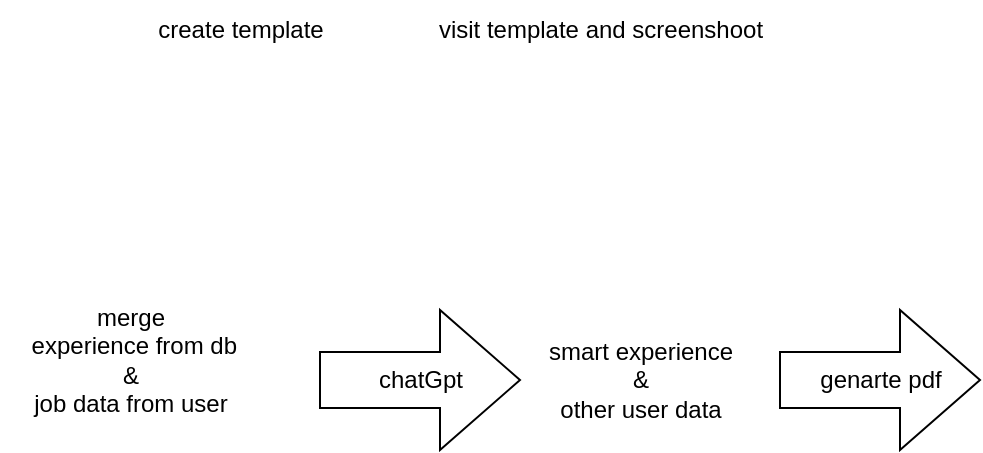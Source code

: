 <mxfile>
    <diagram id="zrrja0V_SOLwY5r8Osbb" name="Page-1">
        <mxGraphModel dx="521" dy="419" grid="1" gridSize="10" guides="1" tooltips="1" connect="1" arrows="1" fold="1" page="1" pageScale="1" pageWidth="850" pageHeight="1100" math="0" shadow="0">
            <root>
                <mxCell id="0"/>
                <mxCell id="1" parent="0"/>
                <mxCell id="6" value="merge&lt;br&gt;&amp;nbsp;experience from db&lt;br&gt;&amp;amp;&lt;br&gt;job data from user" style="text;html=1;align=center;verticalAlign=middle;resizable=0;points=[];autosize=1;strokeColor=none;fillColor=none;" vertex="1" parent="1">
                    <mxGeometry x="80" y="210" width="130" height="70" as="geometry"/>
                </mxCell>
                <mxCell id="8" value="smart experience&lt;br&gt;&amp;amp;&lt;br&gt;other user data" style="text;html=1;align=center;verticalAlign=middle;resizable=0;points=[];autosize=1;strokeColor=none;fillColor=none;" vertex="1" parent="1">
                    <mxGeometry x="340" y="225" width="120" height="60" as="geometry"/>
                </mxCell>
                <mxCell id="10" value="chatGpt" style="html=1;shadow=0;dashed=0;align=center;verticalAlign=middle;shape=mxgraph.arrows2.arrow;dy=0.6;dx=40;notch=0;" vertex="1" parent="1">
                    <mxGeometry x="240" y="220" width="100" height="70" as="geometry"/>
                </mxCell>
                <mxCell id="12" value="genarte pdf" style="html=1;shadow=0;dashed=0;align=center;verticalAlign=middle;shape=mxgraph.arrows2.arrow;dy=0.6;dx=40;notch=0;" vertex="1" parent="1">
                    <mxGeometry x="470" y="220" width="100" height="70" as="geometry"/>
                </mxCell>
                <mxCell id="14" value="create template" style="text;html=1;align=center;verticalAlign=middle;resizable=0;points=[];autosize=1;strokeColor=none;fillColor=none;" vertex="1" parent="1">
                    <mxGeometry x="145" y="65" width="110" height="30" as="geometry"/>
                </mxCell>
                <mxCell id="15" value="visit template and screenshoot" style="text;html=1;align=center;verticalAlign=middle;resizable=0;points=[];autosize=1;strokeColor=none;fillColor=none;" vertex="1" parent="1">
                    <mxGeometry x="285" y="65" width="190" height="30" as="geometry"/>
                </mxCell>
            </root>
        </mxGraphModel>
    </diagram>
</mxfile>